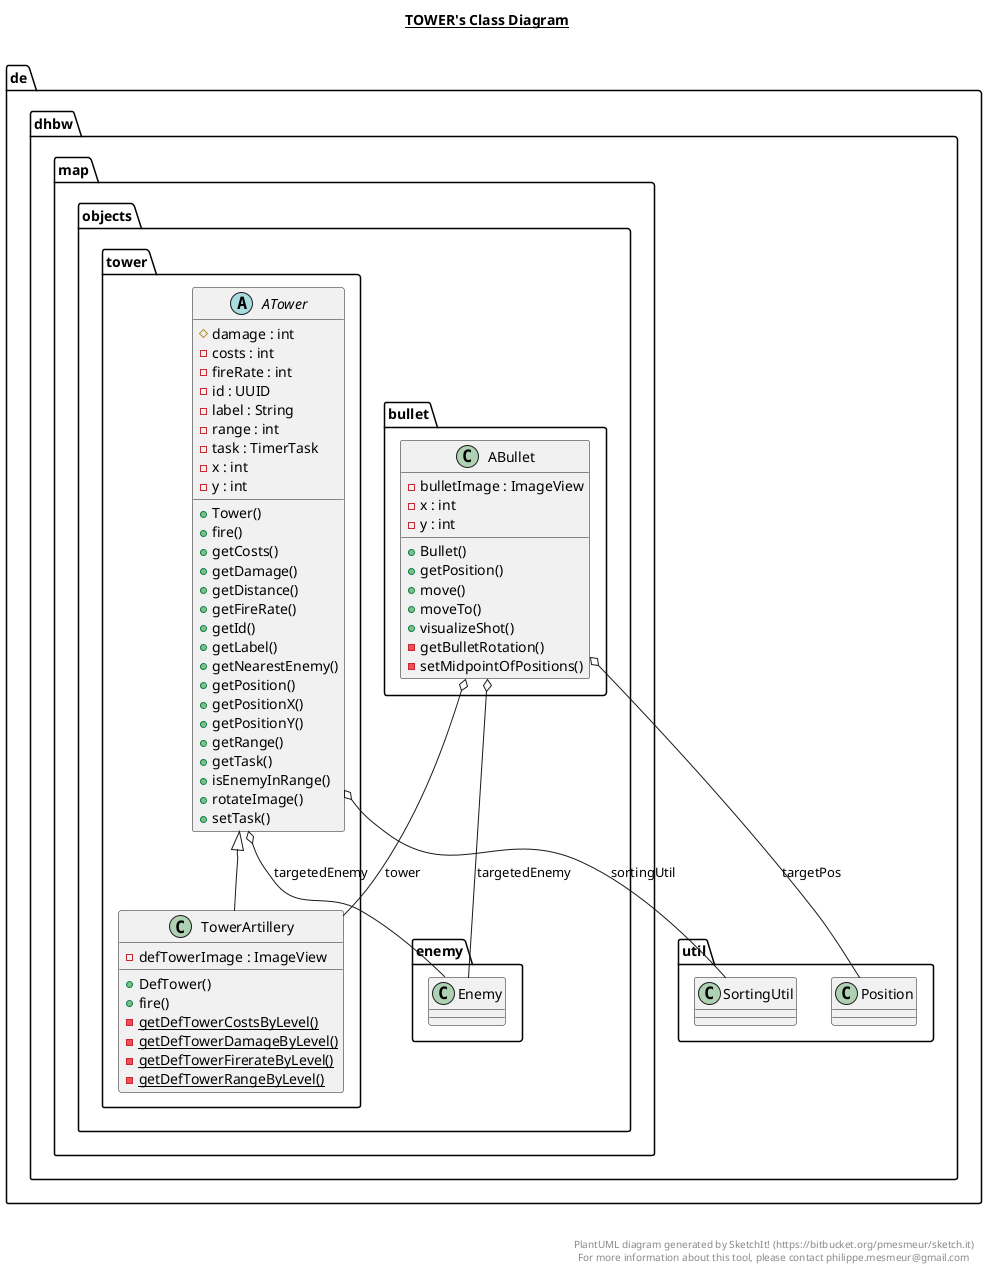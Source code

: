 @startuml

title __TOWER's Class Diagram__\n

  namespace de.dhbw {
    namespace map.objects.tower {
      class de.dhbw.map.objects.bullet.ABullet {
          - bulletImage : ImageView
          - x : int
          - y : int
          + Bullet()
          + getPosition()
          + move()
          + moveTo()
          + visualizeShot()
          - getBulletRotation()
          - setMidpointOfPositions()
      }
    }
  }
  

  namespace de.dhbw {
    namespace map.objects.tower {
      class de.dhbw.map.objects.tower.TowerArtillery {
          - defTowerImage : ImageView
          + DefTower()
          + fire()
          {static} - getDefTowerCostsByLevel()
          {static} - getDefTowerDamageByLevel()
          {static} - getDefTowerFirerateByLevel()
          {static} - getDefTowerRangeByLevel()
      }
    }
  }
  

  namespace de.dhbw {
    namespace map.objects.tower {
      abstract class de.dhbw.map.objects.tower.ATower {
          # damage : int
          - costs : int
          - fireRate : int
          - id : UUID
          - label : String
          - range : int
          - task : TimerTask
          - x : int
          - y : int
          + Tower()
          + fire()
          + getCosts()
          + getDamage()
          + getDistance()
          + getFireRate()
          + getId()
          + getLabel()
          + getNearestEnemy()
          + getPosition()
          + getPositionX()
          + getPositionY()
          + getRange()
          + getTask()
          + isEnemyInRange()
          + rotateImage()
          + setTask()
      }
    }
  }
  

  de.dhbw.map.objects.bullet.ABullet o-- de.dhbw.util.Position : targetPos
  de.dhbw.map.objects.bullet.ABullet o-- de.dhbw.map.objects.enemy.Enemy : targetedEnemy
  de.dhbw.map.objects.bullet.ABullet o-- de.dhbw.map.objects.tower.TowerArtillery : tower
  de.dhbw.map.objects.tower.TowerArtillery -up-|> de.dhbw.map.objects.tower.ATower
  de.dhbw.map.objects.tower.ATower o-- de.dhbw.map.objects.enemy.Enemy : targetedEnemy
  de.dhbw.map.objects.tower.ATower o-- de.dhbw.util.SortingUtil : sortingUtil


right footer


PlantUML diagram generated by SketchIt! (https://bitbucket.org/pmesmeur/sketch.it)
For more information about this tool, please contact philippe.mesmeur@gmail.com
endfooter

@enduml
